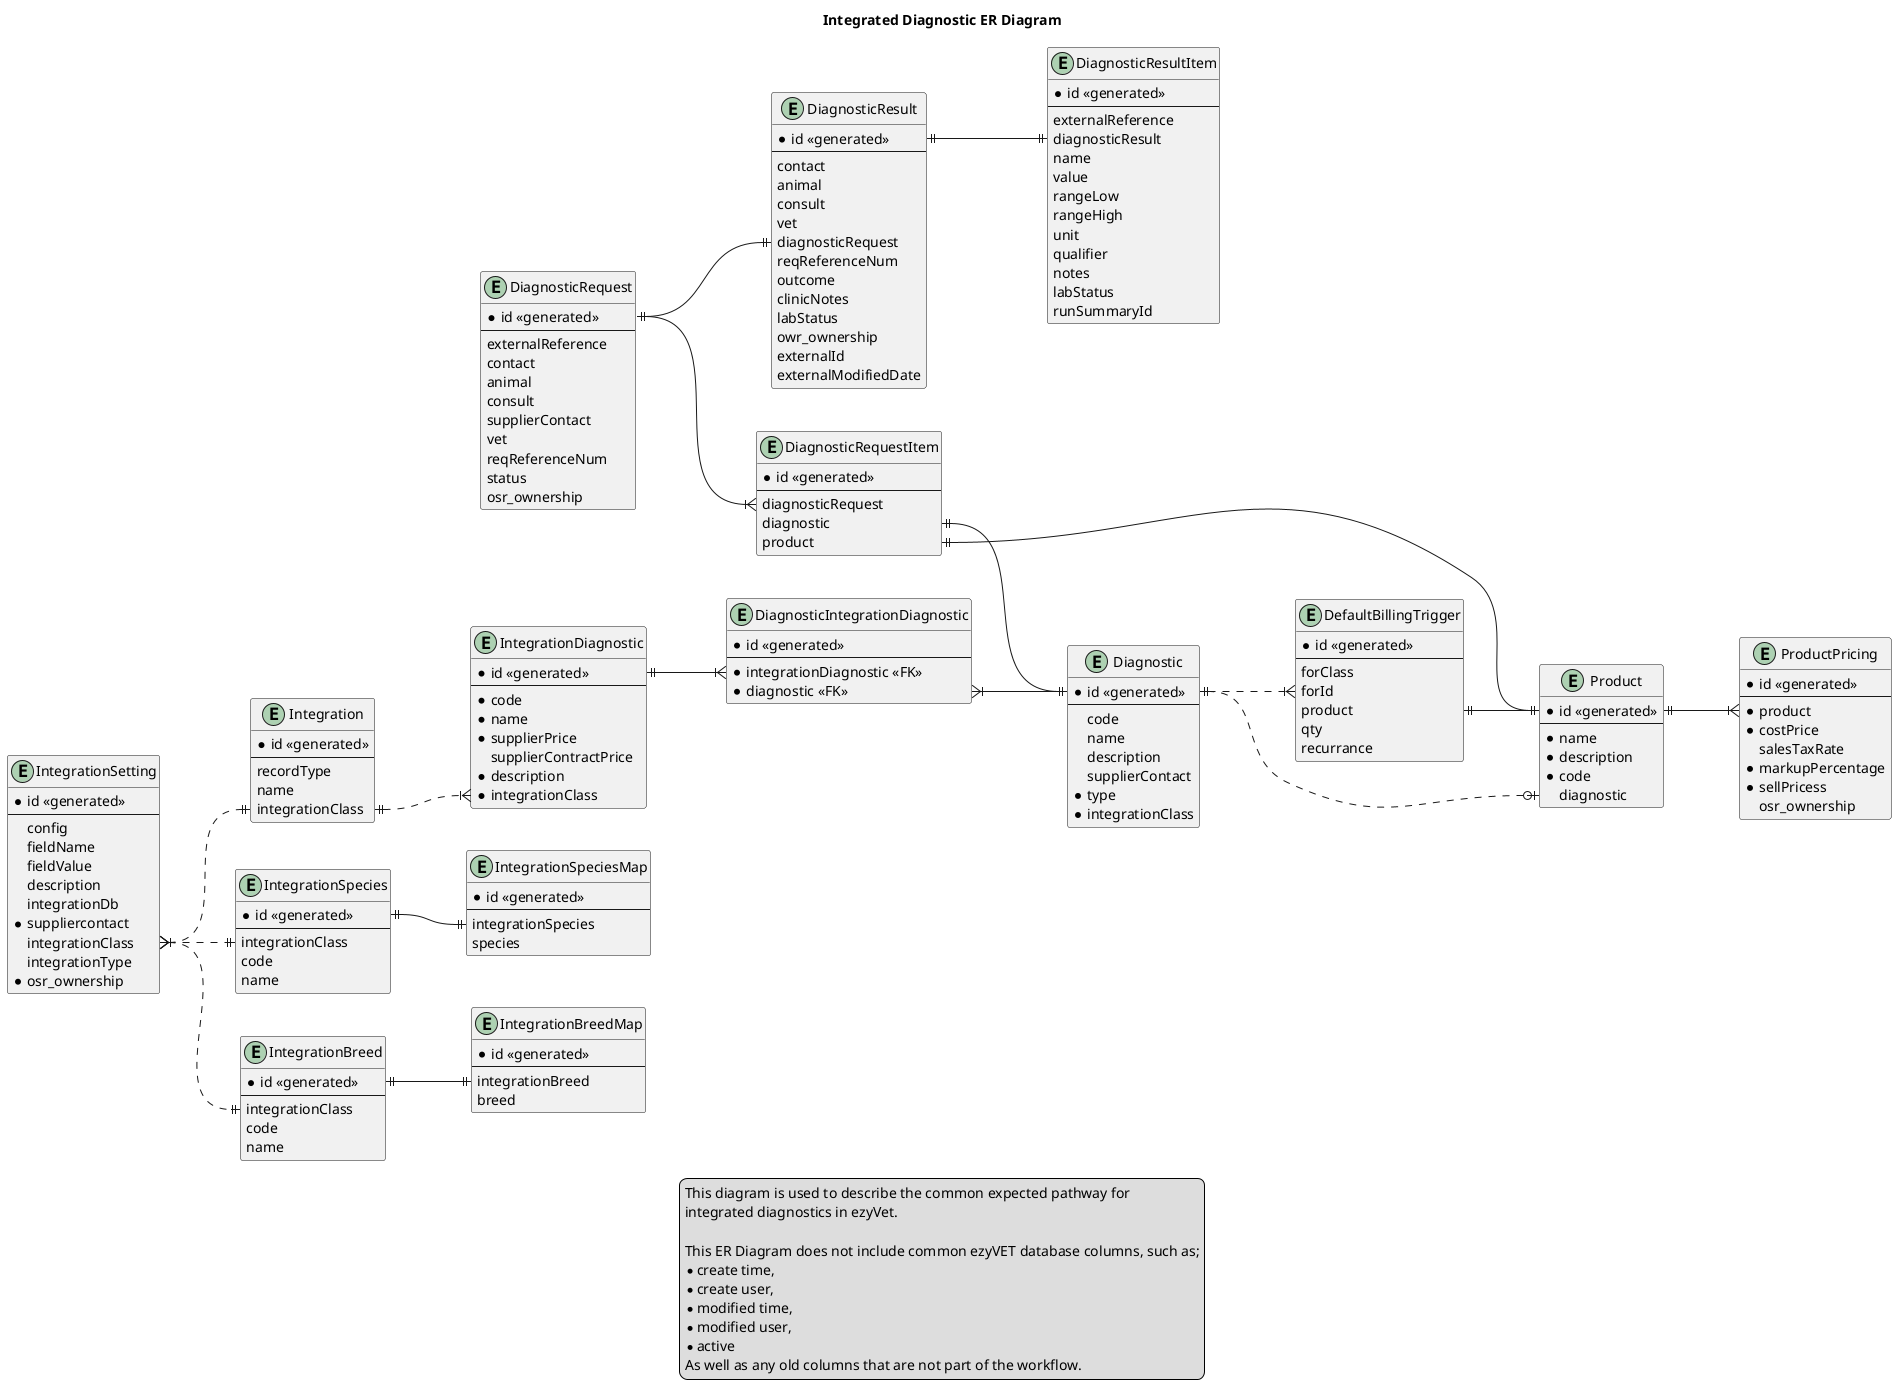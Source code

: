 @startuml EntityRelationshipDiagram

left to right direction
hide empty members

title "Integrated Diagnostic ER Diagram"

legend 
    This diagram is used to describe the common expected pathway for
    integrated diagnostics in ezyVet.
    
    This ER Diagram does not include common ezyVET database columns, such as;
    * create time,
    * create user,
    * modified time,
    * modified user,
    * active
    As well as any old columns that are not part of the workflow.
end legend

entity "IntegrationDiagnostic" as ID {
    * id <<generated>>
    --
    * code
    * name
    * supplierPrice
    supplierContractPrice
    * description
    * integrationClass
}

entity "DiagnosticIntegrationDiagnostic" as DID {
    * id <<generated>>
    --
    * integrationDiagnostic <<FK>>
    * diagnostic <<FK>>
}

entity "Diagnostic" as D {
    * id <<generated>>
    --
    code
    name
    description
    supplierContact
    * type
    * integrationClass
}

entity "Integration" as I {
    * id <<generated>>
    --
    recordType
    name
    integrationClass
}

entity "IntegrationSetting" as IS {
    * id <<generated>>
    --
    config
    fieldName
    fieldValue
    description
    integrationDb
    * suppliercontact
    integrationClass
    integrationType
    * osr_ownership
}

entity "DefaultBillingTrigger" as DBT {
    * id <<generated>>
    --
     forClass
     forId
     product
     qty
     recurrance
}

entity "Product" as P {
    * id <<generated>>
    --
    * name
    * description
    * code
    diagnostic
}

entity "ProductPricing" as PP {
    * id <<generated>>
    --
    * product
    * costPrice
    salesTaxRate
    * markupPercentage
    * sellPricess
    osr_ownership
}

entity "DiagnosticRequest" as DR {
     * id <<generated>>
    --
    externalReference
    contact
    animal
    consult
    supplierContact
    vet
    reqReferenceNum
    status
    osr_ownership
}

entity "DiagnosticRequestItem" as DRI {
    * id <<generated>>
    --
    diagnosticRequest
    diagnostic
    product
}

entity "DiagnosticResult" as DRS {
    * id <<generated>>
    --
    contact
    animal
    consult
    vet
    diagnosticRequest
    reqReferenceNum
    outcome
    clinicNotes
    labStatus
    owr_ownership
    externalId
    externalModifiedDate
}

entity "DiagnosticResultItem" as DRSI {
    * id <<generated>>
    --
    externalReference
    diagnosticResult
    name
    value
    rangeLow
    rangeHigh
    unit
    qualifier
    notes
    labStatus
    runSummaryId
}

entity "IntegrationSpecies" as ISP {
    * id <<generated>>
    --
    integrationClass
    code
    name
}

entity "IntegrationSpeciesMap" as ISM {
    * id <<generated>>
    --
    integrationSpecies
    species
}

entity "IntegrationBreed" as IB {
    * id <<generated>>
    --
    integrationClass
    code
    name
}

entity "IntegrationBreedMap" as IBM {
    * id <<generated>>
    --
    integrationBreed
    breed
}

ID::id ||--|{ DID::integrationDiagnostic
DID::diagnostic }|--|| D::id
I::integrationClass ||..|{ID::integrationClass
IS::integrationClass }|..||I::integrationClass
'ID::integrationClass }|..||IS::integrationClass
D::id ||..|{ DBT::forId
DBT::product||--||P::id
P::id||--|{PP::product
P::diagnostic |o..||D::id
DR::id||--|{DRI::diagnosticRequest
DRI::product||--||P::id
DRI::diagnostic||--||D::id
DR::id||--||DRS::diagnosticRequest
DRS::id||--||DRSI::diagnosticResult
IS::integrationClass }|..|| ISP::integrationClass
ISP::id ||--|| ISM::integrationSpecies
IS::integrationClass }|..|| IB::integrationClass
IB::id ||--|| IBM::integrationBreed


@enduml
